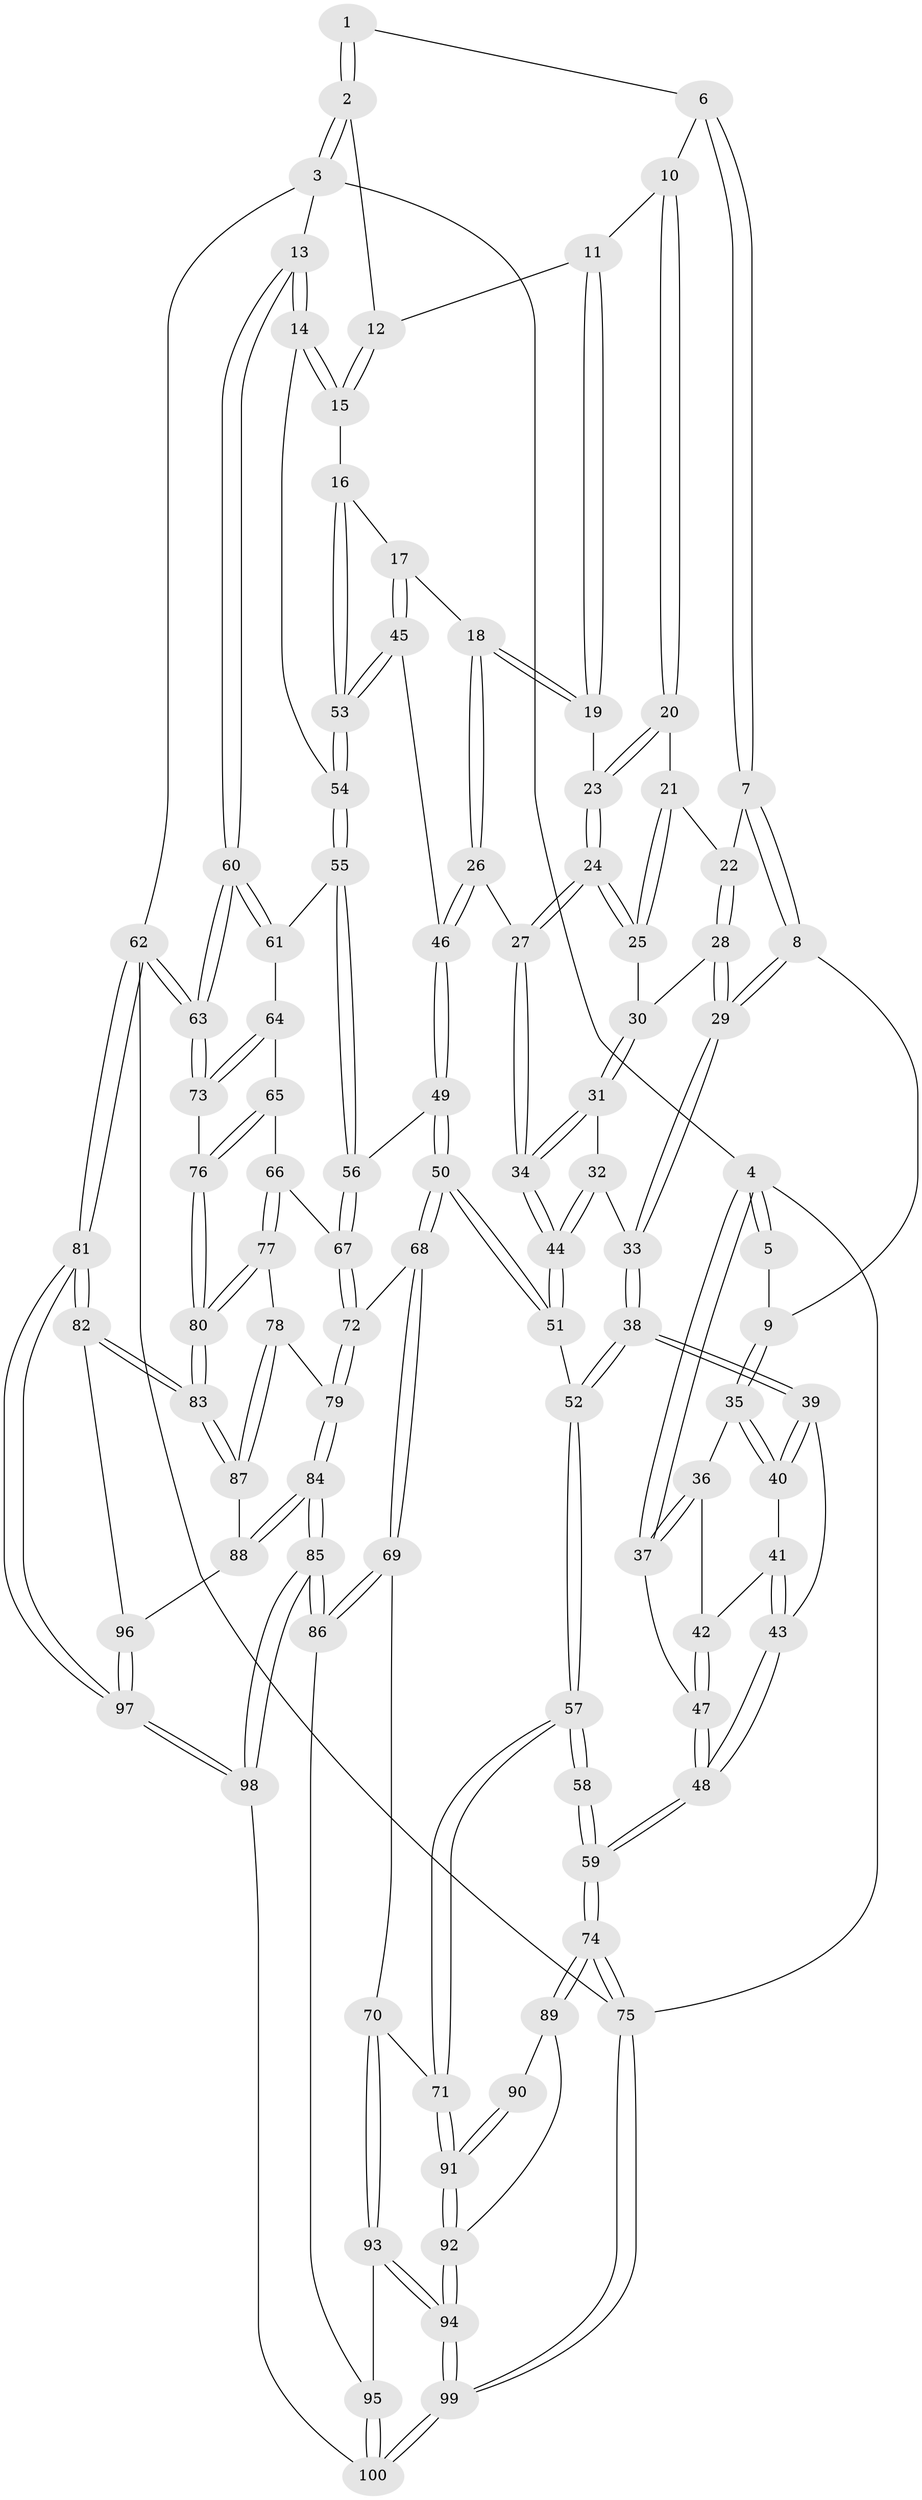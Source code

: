 // Generated by graph-tools (version 1.1) at 2025/38/03/09/25 02:38:44]
// undirected, 100 vertices, 247 edges
graph export_dot {
graph [start="1"]
  node [color=gray90,style=filled];
  1 [pos="+0.4487932902554527+0"];
  2 [pos="+0.8943830932927302+0"];
  3 [pos="+1+0"];
  4 [pos="+0+0"];
  5 [pos="+0.04349638674392342+0"];
  6 [pos="+0.4512510880349922+0"];
  7 [pos="+0.41133791464373715+0.07794921307089756"];
  8 [pos="+0.2427159558499827+0.16848043155659867"];
  9 [pos="+0.20786942317160417+0.15176794965364682"];
  10 [pos="+0.5607788019941371+0.1104708983736047"];
  11 [pos="+0.7320626995986768+0.03948895141556237"];
  12 [pos="+0.7353928137594085+0.03501564813450992"];
  13 [pos="+1+0.22560606935251562"];
  14 [pos="+0.8529525446764389+0.2833565922841491"];
  15 [pos="+0.8226607593754645+0.27911944371023567"];
  16 [pos="+0.7930548551882619+0.27988877011818836"];
  17 [pos="+0.7391920642254858+0.2645991447733541"];
  18 [pos="+0.738751941010444+0.26442627409624325"];
  19 [pos="+0.6943058036897967+0.15369588873685863"];
  20 [pos="+0.5651444921271559+0.13642887372059992"];
  21 [pos="+0.5633769727269146+0.14504200942756135"];
  22 [pos="+0.4358173229251895+0.16877275156725194"];
  23 [pos="+0.6739363406424346+0.15932484638126473"];
  24 [pos="+0.5896479870159883+0.23818489691551403"];
  25 [pos="+0.5610162732186585+0.18100805769125164"];
  26 [pos="+0.6322948253864411+0.28922100099341574"];
  27 [pos="+0.593307420008752+0.26876498735569115"];
  28 [pos="+0.4396901872570728+0.1996390635804352"];
  29 [pos="+0.28334519822510323+0.23831580305795236"];
  30 [pos="+0.4495343092640896+0.2133471854830643"];
  31 [pos="+0.45049285660504196+0.2193588226507892"];
  32 [pos="+0.36800793859576414+0.30283289199186697"];
  33 [pos="+0.29098544197048176+0.2753259645810172"];
  34 [pos="+0.505082111483743+0.3114309620584945"];
  35 [pos="+0.13245819719650148+0.20844046555995646"];
  36 [pos="+0.053964029901533754+0.19926027837382126"];
  37 [pos="+0+0"];
  38 [pos="+0.22153522999694847+0.42871479641858656"];
  39 [pos="+0.1945958991331655+0.4215273701536273"];
  40 [pos="+0.1252342623690477+0.2646001675797529"];
  41 [pos="+0.06672423751297647+0.3069701594638392"];
  42 [pos="+0.0204932407046706+0.3105701633427481"];
  43 [pos="+0.12283451539836063+0.43054907113636837"];
  44 [pos="+0.46502880742905145+0.3984906276832106"];
  45 [pos="+0.6761849371169792+0.40048506423409397"];
  46 [pos="+0.6361093043564768+0.39592412352821993"];
  47 [pos="+0+0.43404726848378866"];
  48 [pos="+0+0.5263925915345143"];
  49 [pos="+0.5216827390732965+0.5088116021161142"];
  50 [pos="+0.5132040094152694+0.5112048965672595"];
  51 [pos="+0.4667147436846687+0.4793140355932939"];
  52 [pos="+0.2841876350181935+0.5080216451668133"];
  53 [pos="+0.7149034310620979+0.4125103242391693"];
  54 [pos="+0.7724412901488739+0.5000324143848699"];
  55 [pos="+0.7778522027551287+0.5317064045700782"];
  56 [pos="+0.7653272400551034+0.5469374864729452"];
  57 [pos="+0.21666435846779117+0.6979866788950629"];
  58 [pos="+0.14726543661819474+0.6942961469365102"];
  59 [pos="+0+0.5983961533756583"];
  60 [pos="+1+0.3751405533389825"];
  61 [pos="+0.9277319870646193+0.5092509180635317"];
  62 [pos="+1+1"];
  63 [pos="+1+0.6706274829180172"];
  64 [pos="+0.9138505752825512+0.6459081282923362"];
  65 [pos="+0.8555945737973213+0.6929003688039898"];
  66 [pos="+0.7738031260561714+0.6830822246296356"];
  67 [pos="+0.7626269405824941+0.6663694354035492"];
  68 [pos="+0.5261256959571039+0.6783454592428261"];
  69 [pos="+0.43355668586008367+0.735875333714642"];
  70 [pos="+0.28431952537464716+0.7620538195008907"];
  71 [pos="+0.23218424943052918+0.7180216866142889"];
  72 [pos="+0.5520298690305167+0.6959445540611481"];
  73 [pos="+1+0.6934242323179797"];
  74 [pos="+0+0.9869802234455054"];
  75 [pos="+0+1"];
  76 [pos="+0.9199550344915295+0.754686677665716"];
  77 [pos="+0.7673557715442737+0.736257415874242"];
  78 [pos="+0.7493113381648508+0.7812132654549805"];
  79 [pos="+0.5879257358762026+0.7793165226221118"];
  80 [pos="+0.9104767516618754+0.8459885503415364"];
  81 [pos="+1+1"];
  82 [pos="+0.9332632500908971+0.9117281009790932"];
  83 [pos="+0.9158777941882857+0.8768591467828977"];
  84 [pos="+0.5983300325507639+0.9303334594410451"];
  85 [pos="+0.5444599633453961+1"];
  86 [pos="+0.5266939682390522+0.9955887032297112"];
  87 [pos="+0.7486516614656551+0.8191819786533147"];
  88 [pos="+0.7185486482053659+0.8838343385415097"];
  89 [pos="+0.04118561842327075+0.8567335337094826"];
  90 [pos="+0.07151610281876698+0.8375198541920534"];
  91 [pos="+0.12366277505949486+0.8960457240510382"];
  92 [pos="+0.11910827029459072+0.9258018158145674"];
  93 [pos="+0.2932742356623675+0.8205663425356851"];
  94 [pos="+0.12486922369545037+1"];
  95 [pos="+0.3661806369620464+0.9117989270905424"];
  96 [pos="+0.74577714060946+0.9037716866025071"];
  97 [pos="+0.9488599013984013+1"];
  98 [pos="+0.557586178919106+1"];
  99 [pos="+0.0522030160049243+1"];
  100 [pos="+0.0828890478870465+1"];
  1 -- 2;
  1 -- 2;
  1 -- 6;
  2 -- 3;
  2 -- 3;
  2 -- 12;
  3 -- 4;
  3 -- 13;
  3 -- 62;
  4 -- 5;
  4 -- 5;
  4 -- 37;
  4 -- 37;
  4 -- 75;
  5 -- 9;
  6 -- 7;
  6 -- 7;
  6 -- 10;
  7 -- 8;
  7 -- 8;
  7 -- 22;
  8 -- 9;
  8 -- 29;
  8 -- 29;
  9 -- 35;
  9 -- 35;
  10 -- 11;
  10 -- 20;
  10 -- 20;
  11 -- 12;
  11 -- 19;
  11 -- 19;
  12 -- 15;
  12 -- 15;
  13 -- 14;
  13 -- 14;
  13 -- 60;
  13 -- 60;
  14 -- 15;
  14 -- 15;
  14 -- 54;
  15 -- 16;
  16 -- 17;
  16 -- 53;
  16 -- 53;
  17 -- 18;
  17 -- 45;
  17 -- 45;
  18 -- 19;
  18 -- 19;
  18 -- 26;
  18 -- 26;
  19 -- 23;
  20 -- 21;
  20 -- 23;
  20 -- 23;
  21 -- 22;
  21 -- 25;
  21 -- 25;
  22 -- 28;
  22 -- 28;
  23 -- 24;
  23 -- 24;
  24 -- 25;
  24 -- 25;
  24 -- 27;
  24 -- 27;
  25 -- 30;
  26 -- 27;
  26 -- 46;
  26 -- 46;
  27 -- 34;
  27 -- 34;
  28 -- 29;
  28 -- 29;
  28 -- 30;
  29 -- 33;
  29 -- 33;
  30 -- 31;
  30 -- 31;
  31 -- 32;
  31 -- 34;
  31 -- 34;
  32 -- 33;
  32 -- 44;
  32 -- 44;
  33 -- 38;
  33 -- 38;
  34 -- 44;
  34 -- 44;
  35 -- 36;
  35 -- 40;
  35 -- 40;
  36 -- 37;
  36 -- 37;
  36 -- 42;
  37 -- 47;
  38 -- 39;
  38 -- 39;
  38 -- 52;
  38 -- 52;
  39 -- 40;
  39 -- 40;
  39 -- 43;
  40 -- 41;
  41 -- 42;
  41 -- 43;
  41 -- 43;
  42 -- 47;
  42 -- 47;
  43 -- 48;
  43 -- 48;
  44 -- 51;
  44 -- 51;
  45 -- 46;
  45 -- 53;
  45 -- 53;
  46 -- 49;
  46 -- 49;
  47 -- 48;
  47 -- 48;
  48 -- 59;
  48 -- 59;
  49 -- 50;
  49 -- 50;
  49 -- 56;
  50 -- 51;
  50 -- 51;
  50 -- 68;
  50 -- 68;
  51 -- 52;
  52 -- 57;
  52 -- 57;
  53 -- 54;
  53 -- 54;
  54 -- 55;
  54 -- 55;
  55 -- 56;
  55 -- 56;
  55 -- 61;
  56 -- 67;
  56 -- 67;
  57 -- 58;
  57 -- 58;
  57 -- 71;
  57 -- 71;
  58 -- 59;
  58 -- 59;
  59 -- 74;
  59 -- 74;
  60 -- 61;
  60 -- 61;
  60 -- 63;
  60 -- 63;
  61 -- 64;
  62 -- 63;
  62 -- 63;
  62 -- 81;
  62 -- 81;
  62 -- 75;
  63 -- 73;
  63 -- 73;
  64 -- 65;
  64 -- 73;
  64 -- 73;
  65 -- 66;
  65 -- 76;
  65 -- 76;
  66 -- 67;
  66 -- 77;
  66 -- 77;
  67 -- 72;
  67 -- 72;
  68 -- 69;
  68 -- 69;
  68 -- 72;
  69 -- 70;
  69 -- 86;
  69 -- 86;
  70 -- 71;
  70 -- 93;
  70 -- 93;
  71 -- 91;
  71 -- 91;
  72 -- 79;
  72 -- 79;
  73 -- 76;
  74 -- 75;
  74 -- 75;
  74 -- 89;
  74 -- 89;
  75 -- 99;
  75 -- 99;
  76 -- 80;
  76 -- 80;
  77 -- 78;
  77 -- 80;
  77 -- 80;
  78 -- 79;
  78 -- 87;
  78 -- 87;
  79 -- 84;
  79 -- 84;
  80 -- 83;
  80 -- 83;
  81 -- 82;
  81 -- 82;
  81 -- 97;
  81 -- 97;
  82 -- 83;
  82 -- 83;
  82 -- 96;
  83 -- 87;
  83 -- 87;
  84 -- 85;
  84 -- 85;
  84 -- 88;
  84 -- 88;
  85 -- 86;
  85 -- 86;
  85 -- 98;
  85 -- 98;
  86 -- 95;
  87 -- 88;
  88 -- 96;
  89 -- 90;
  89 -- 92;
  90 -- 91;
  90 -- 91;
  91 -- 92;
  91 -- 92;
  92 -- 94;
  92 -- 94;
  93 -- 94;
  93 -- 94;
  93 -- 95;
  94 -- 99;
  94 -- 99;
  95 -- 100;
  95 -- 100;
  96 -- 97;
  96 -- 97;
  97 -- 98;
  97 -- 98;
  98 -- 100;
  99 -- 100;
  99 -- 100;
}
